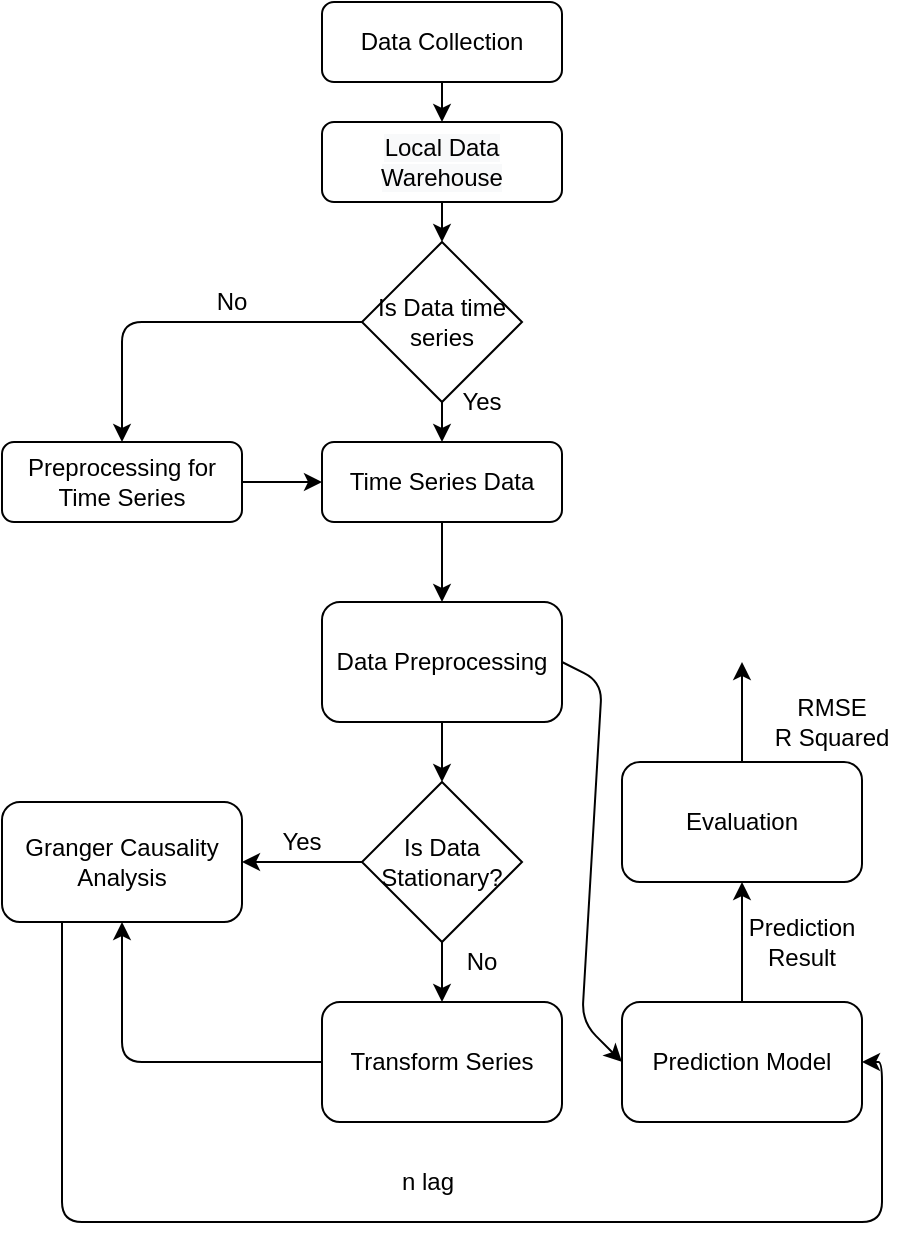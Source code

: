 <mxfile version="13.9.9" type="device"><diagram id="C5RBs43oDa-KdzZeNtuy" name="Page-1"><mxGraphModel dx="1042" dy="654" grid="1" gridSize="10" guides="1" tooltips="1" connect="1" arrows="1" fold="1" page="1" pageScale="1" pageWidth="827" pageHeight="1169" math="0" shadow="0"><root><mxCell id="WIyWlLk6GJQsqaUBKTNV-0"/><mxCell id="WIyWlLk6GJQsqaUBKTNV-1" parent="WIyWlLk6GJQsqaUBKTNV-0"/><mxCell id="WIyWlLk6GJQsqaUBKTNV-3" value="Data Collection" style="rounded=1;whiteSpace=wrap;html=1;fontSize=12;glass=0;strokeWidth=1;shadow=0;" parent="WIyWlLk6GJQsqaUBKTNV-1" vertex="1"><mxGeometry x="380" y="100" width="120" height="40" as="geometry"/></mxCell><mxCell id="KUhKhiUcl0_oHpd_WnLx-1" value="&lt;meta charset=&quot;utf-8&quot;&gt;&lt;span style=&quot;color: rgb(0, 0, 0); font-family: helvetica; font-size: 12px; font-style: normal; font-weight: 400; letter-spacing: normal; text-align: center; text-indent: 0px; text-transform: none; word-spacing: 0px; background-color: rgb(248, 249, 250); display: inline; float: none;&quot;&gt;Local Data Warehouse&lt;/span&gt;" style="rounded=1;whiteSpace=wrap;html=1;" parent="WIyWlLk6GJQsqaUBKTNV-1" vertex="1"><mxGeometry x="380" y="160" width="120" height="40" as="geometry"/></mxCell><mxCell id="KUhKhiUcl0_oHpd_WnLx-2" value="Preprocessing for Time Series" style="rounded=1;whiteSpace=wrap;html=1;" parent="WIyWlLk6GJQsqaUBKTNV-1" vertex="1"><mxGeometry x="220" y="320" width="120" height="40" as="geometry"/></mxCell><mxCell id="KUhKhiUcl0_oHpd_WnLx-3" value="Granger Causality Analysis" style="rounded=1;whiteSpace=wrap;html=1;" parent="WIyWlLk6GJQsqaUBKTNV-1" vertex="1"><mxGeometry x="220" y="500" width="120" height="60" as="geometry"/></mxCell><mxCell id="KUhKhiUcl0_oHpd_WnLx-4" value="" style="endArrow=classic;html=1;entryX=0.5;entryY=0;entryDx=0;entryDy=0;exitX=0.5;exitY=1;exitDx=0;exitDy=0;" parent="WIyWlLk6GJQsqaUBKTNV-1" source="KUhKhiUcl0_oHpd_WnLx-1" target="KUhKhiUcl0_oHpd_WnLx-26" edge="1"><mxGeometry width="50" height="50" relative="1" as="geometry"><mxPoint x="440" y="210" as="sourcePoint"/><mxPoint x="430" y="220" as="targetPoint"/></mxGeometry></mxCell><mxCell id="KUhKhiUcl0_oHpd_WnLx-9" value="Time Series Data" style="rounded=1;whiteSpace=wrap;html=1;" parent="WIyWlLk6GJQsqaUBKTNV-1" vertex="1"><mxGeometry x="380" y="320" width="120" height="40" as="geometry"/></mxCell><mxCell id="KUhKhiUcl0_oHpd_WnLx-11" value="" style="endArrow=classic;html=1;exitX=1;exitY=0.5;exitDx=0;exitDy=0;entryX=0;entryY=0.5;entryDx=0;entryDy=0;" parent="WIyWlLk6GJQsqaUBKTNV-1" source="KUhKhiUcl0_oHpd_WnLx-2" target="KUhKhiUcl0_oHpd_WnLx-9" edge="1"><mxGeometry width="50" height="50" relative="1" as="geometry"><mxPoint x="390" y="420" as="sourcePoint"/><mxPoint x="440" y="370" as="targetPoint"/></mxGeometry></mxCell><mxCell id="KUhKhiUcl0_oHpd_WnLx-12" value="" style="endArrow=classic;html=1;exitX=0.5;exitY=1;exitDx=0;exitDy=0;entryX=0.5;entryY=0;entryDx=0;entryDy=0;" parent="WIyWlLk6GJQsqaUBKTNV-1" source="KUhKhiUcl0_oHpd_WnLx-9" target="KUhKhiUcl0_oHpd_WnLx-33" edge="1"><mxGeometry width="50" height="50" relative="1" as="geometry"><mxPoint x="390" y="450" as="sourcePoint"/><mxPoint x="440" y="400" as="targetPoint"/></mxGeometry></mxCell><mxCell id="KUhKhiUcl0_oHpd_WnLx-13" value="Transform Series" style="rounded=1;whiteSpace=wrap;html=1;" parent="WIyWlLk6GJQsqaUBKTNV-1" vertex="1"><mxGeometry x="380" y="600" width="120" height="60" as="geometry"/></mxCell><mxCell id="KUhKhiUcl0_oHpd_WnLx-19" value="Is Data Stationary?" style="rhombus;whiteSpace=wrap;html=1;" parent="WIyWlLk6GJQsqaUBKTNV-1" vertex="1"><mxGeometry x="400" y="490" width="80" height="80" as="geometry"/></mxCell><mxCell id="KUhKhiUcl0_oHpd_WnLx-21" value="" style="endArrow=classic;html=1;entryX=1;entryY=0.5;entryDx=0;entryDy=0;" parent="WIyWlLk6GJQsqaUBKTNV-1" target="KUhKhiUcl0_oHpd_WnLx-3" edge="1"><mxGeometry width="50" height="50" relative="1" as="geometry"><mxPoint x="400" y="530" as="sourcePoint"/><mxPoint x="510" y="510" as="targetPoint"/><Array as="points"/></mxGeometry></mxCell><mxCell id="KUhKhiUcl0_oHpd_WnLx-22" value="Yes" style="text;html=1;strokeColor=none;fillColor=none;align=center;verticalAlign=middle;whiteSpace=wrap;rounded=0;" parent="WIyWlLk6GJQsqaUBKTNV-1" vertex="1"><mxGeometry x="350" y="510" width="40" height="20" as="geometry"/></mxCell><mxCell id="KUhKhiUcl0_oHpd_WnLx-23" value="" style="endArrow=classic;html=1;exitX=0.5;exitY=1;exitDx=0;exitDy=0;entryX=0.5;entryY=0;entryDx=0;entryDy=0;" parent="WIyWlLk6GJQsqaUBKTNV-1" source="KUhKhiUcl0_oHpd_WnLx-19" target="KUhKhiUcl0_oHpd_WnLx-13" edge="1"><mxGeometry width="50" height="50" relative="1" as="geometry"><mxPoint x="390" y="530" as="sourcePoint"/><mxPoint x="380" y="510" as="targetPoint"/></mxGeometry></mxCell><mxCell id="KUhKhiUcl0_oHpd_WnLx-24" value="" style="endArrow=classic;html=1;exitX=0;exitY=0.5;exitDx=0;exitDy=0;entryX=0.5;entryY=1;entryDx=0;entryDy=0;" parent="WIyWlLk6GJQsqaUBKTNV-1" source="KUhKhiUcl0_oHpd_WnLx-13" target="KUhKhiUcl0_oHpd_WnLx-3" edge="1"><mxGeometry width="50" height="50" relative="1" as="geometry"><mxPoint x="390" y="530" as="sourcePoint"/><mxPoint x="440" y="480" as="targetPoint"/><Array as="points"><mxPoint x="280" y="630"/></Array></mxGeometry></mxCell><mxCell id="KUhKhiUcl0_oHpd_WnLx-25" value="No" style="text;html=1;strokeColor=none;fillColor=none;align=center;verticalAlign=middle;whiteSpace=wrap;rounded=0;" parent="WIyWlLk6GJQsqaUBKTNV-1" vertex="1"><mxGeometry x="440" y="570" width="40" height="20" as="geometry"/></mxCell><mxCell id="KUhKhiUcl0_oHpd_WnLx-26" value="Is Data time series" style="rhombus;whiteSpace=wrap;html=1;" parent="WIyWlLk6GJQsqaUBKTNV-1" vertex="1"><mxGeometry x="400" y="220" width="80" height="80" as="geometry"/></mxCell><mxCell id="KUhKhiUcl0_oHpd_WnLx-27" value="" style="endArrow=classic;html=1;exitX=0.5;exitY=1;exitDx=0;exitDy=0;entryX=0.5;entryY=0;entryDx=0;entryDy=0;" parent="WIyWlLk6GJQsqaUBKTNV-1" source="WIyWlLk6GJQsqaUBKTNV-3" target="KUhKhiUcl0_oHpd_WnLx-1" edge="1"><mxGeometry width="50" height="50" relative="1" as="geometry"><mxPoint x="335" y="220" as="sourcePoint"/><mxPoint x="385" y="170" as="targetPoint"/></mxGeometry></mxCell><mxCell id="KUhKhiUcl0_oHpd_WnLx-29" value="" style="endArrow=classic;html=1;exitX=0.5;exitY=1;exitDx=0;exitDy=0;" parent="WIyWlLk6GJQsqaUBKTNV-1" source="KUhKhiUcl0_oHpd_WnLx-26" edge="1"><mxGeometry width="50" height="50" relative="1" as="geometry"><mxPoint x="390" y="430" as="sourcePoint"/><mxPoint x="440" y="320" as="targetPoint"/></mxGeometry></mxCell><mxCell id="KUhKhiUcl0_oHpd_WnLx-30" value="Yes" style="text;html=1;strokeColor=none;fillColor=none;align=center;verticalAlign=middle;whiteSpace=wrap;rounded=0;" parent="WIyWlLk6GJQsqaUBKTNV-1" vertex="1"><mxGeometry x="440" y="290" width="40" height="20" as="geometry"/></mxCell><mxCell id="KUhKhiUcl0_oHpd_WnLx-31" value="No" style="text;html=1;strokeColor=none;fillColor=none;align=center;verticalAlign=middle;whiteSpace=wrap;rounded=0;" parent="WIyWlLk6GJQsqaUBKTNV-1" vertex="1"><mxGeometry x="315" y="240" width="40" height="20" as="geometry"/></mxCell><mxCell id="KUhKhiUcl0_oHpd_WnLx-32" value="" style="endArrow=classic;html=1;exitX=0;exitY=0.5;exitDx=0;exitDy=0;entryX=0.5;entryY=0;entryDx=0;entryDy=0;" parent="WIyWlLk6GJQsqaUBKTNV-1" source="KUhKhiUcl0_oHpd_WnLx-26" target="KUhKhiUcl0_oHpd_WnLx-2" edge="1"><mxGeometry width="50" height="50" relative="1" as="geometry"><mxPoint x="390" y="430" as="sourcePoint"/><mxPoint x="440" y="380" as="targetPoint"/><Array as="points"><mxPoint x="280" y="260"/></Array></mxGeometry></mxCell><mxCell id="KUhKhiUcl0_oHpd_WnLx-33" value="Data Preprocessing" style="rounded=1;whiteSpace=wrap;html=1;" parent="WIyWlLk6GJQsqaUBKTNV-1" vertex="1"><mxGeometry x="380" y="400" width="120" height="60" as="geometry"/></mxCell><mxCell id="KUhKhiUcl0_oHpd_WnLx-34" value="" style="endArrow=classic;html=1;exitX=0.5;exitY=1;exitDx=0;exitDy=0;entryX=0.5;entryY=0;entryDx=0;entryDy=0;" parent="WIyWlLk6GJQsqaUBKTNV-1" source="KUhKhiUcl0_oHpd_WnLx-33" target="KUhKhiUcl0_oHpd_WnLx-19" edge="1"><mxGeometry width="50" height="50" relative="1" as="geometry"><mxPoint x="390" y="430" as="sourcePoint"/><mxPoint x="440" y="380" as="targetPoint"/></mxGeometry></mxCell><mxCell id="OuQB96vAuxCWjLxroOhy-10" value="Prediction Model" style="rounded=1;whiteSpace=wrap;html=1;" vertex="1" parent="WIyWlLk6GJQsqaUBKTNV-1"><mxGeometry x="530" y="600" width="120" height="60" as="geometry"/></mxCell><mxCell id="OuQB96vAuxCWjLxroOhy-12" value="n lag" style="text;html=1;strokeColor=none;fillColor=none;align=center;verticalAlign=middle;whiteSpace=wrap;rounded=0;" vertex="1" parent="WIyWlLk6GJQsqaUBKTNV-1"><mxGeometry x="413" y="680" width="40" height="20" as="geometry"/></mxCell><mxCell id="OuQB96vAuxCWjLxroOhy-13" value="" style="endArrow=classic;html=1;exitX=0.5;exitY=0;exitDx=0;exitDy=0;entryX=0.5;entryY=1;entryDx=0;entryDy=0;" edge="1" parent="WIyWlLk6GJQsqaUBKTNV-1" source="OuQB96vAuxCWjLxroOhy-10" target="OuQB96vAuxCWjLxroOhy-15"><mxGeometry width="50" height="50" relative="1" as="geometry"><mxPoint x="590" y="660" as="sourcePoint"/><mxPoint x="590" y="730" as="targetPoint"/></mxGeometry></mxCell><mxCell id="OuQB96vAuxCWjLxroOhy-14" value="Prediction Result" style="text;html=1;strokeColor=none;fillColor=none;align=center;verticalAlign=middle;whiteSpace=wrap;rounded=0;" vertex="1" parent="WIyWlLk6GJQsqaUBKTNV-1"><mxGeometry x="600" y="560" width="40" height="20" as="geometry"/></mxCell><mxCell id="OuQB96vAuxCWjLxroOhy-15" value="Evaluation" style="rounded=1;whiteSpace=wrap;html=1;" vertex="1" parent="WIyWlLk6GJQsqaUBKTNV-1"><mxGeometry x="530" y="480" width="120" height="60" as="geometry"/></mxCell><mxCell id="OuQB96vAuxCWjLxroOhy-17" value="" style="endArrow=classic;html=1;entryX=1;entryY=0.5;entryDx=0;entryDy=0;" edge="1" parent="WIyWlLk6GJQsqaUBKTNV-1" target="OuQB96vAuxCWjLxroOhy-10"><mxGeometry width="50" height="50" relative="1" as="geometry"><mxPoint x="250" y="560" as="sourcePoint"/><mxPoint x="300" y="510" as="targetPoint"/><Array as="points"><mxPoint x="250" y="710"/><mxPoint x="660" y="710"/><mxPoint x="660" y="630"/></Array></mxGeometry></mxCell><mxCell id="OuQB96vAuxCWjLxroOhy-18" value="" style="endArrow=classic;html=1;entryX=0;entryY=0.5;entryDx=0;entryDy=0;" edge="1" parent="WIyWlLk6GJQsqaUBKTNV-1" target="OuQB96vAuxCWjLxroOhy-10"><mxGeometry width="50" height="50" relative="1" as="geometry"><mxPoint x="500" y="430" as="sourcePoint"/><mxPoint x="520" y="640" as="targetPoint"/><Array as="points"><mxPoint x="520" y="440"/><mxPoint x="510" y="610"/></Array></mxGeometry></mxCell><mxCell id="OuQB96vAuxCWjLxroOhy-19" value="" style="endArrow=classic;html=1;" edge="1" parent="WIyWlLk6GJQsqaUBKTNV-1"><mxGeometry width="50" height="50" relative="1" as="geometry"><mxPoint x="590" y="480" as="sourcePoint"/><mxPoint x="590" y="430" as="targetPoint"/></mxGeometry></mxCell><mxCell id="OuQB96vAuxCWjLxroOhy-20" value="RMSE&lt;br&gt;R Squared" style="text;html=1;strokeColor=none;fillColor=none;align=center;verticalAlign=middle;whiteSpace=wrap;rounded=0;" vertex="1" parent="WIyWlLk6GJQsqaUBKTNV-1"><mxGeometry x="600" y="450" width="70" height="20" as="geometry"/></mxCell></root></mxGraphModel></diagram></mxfile>
